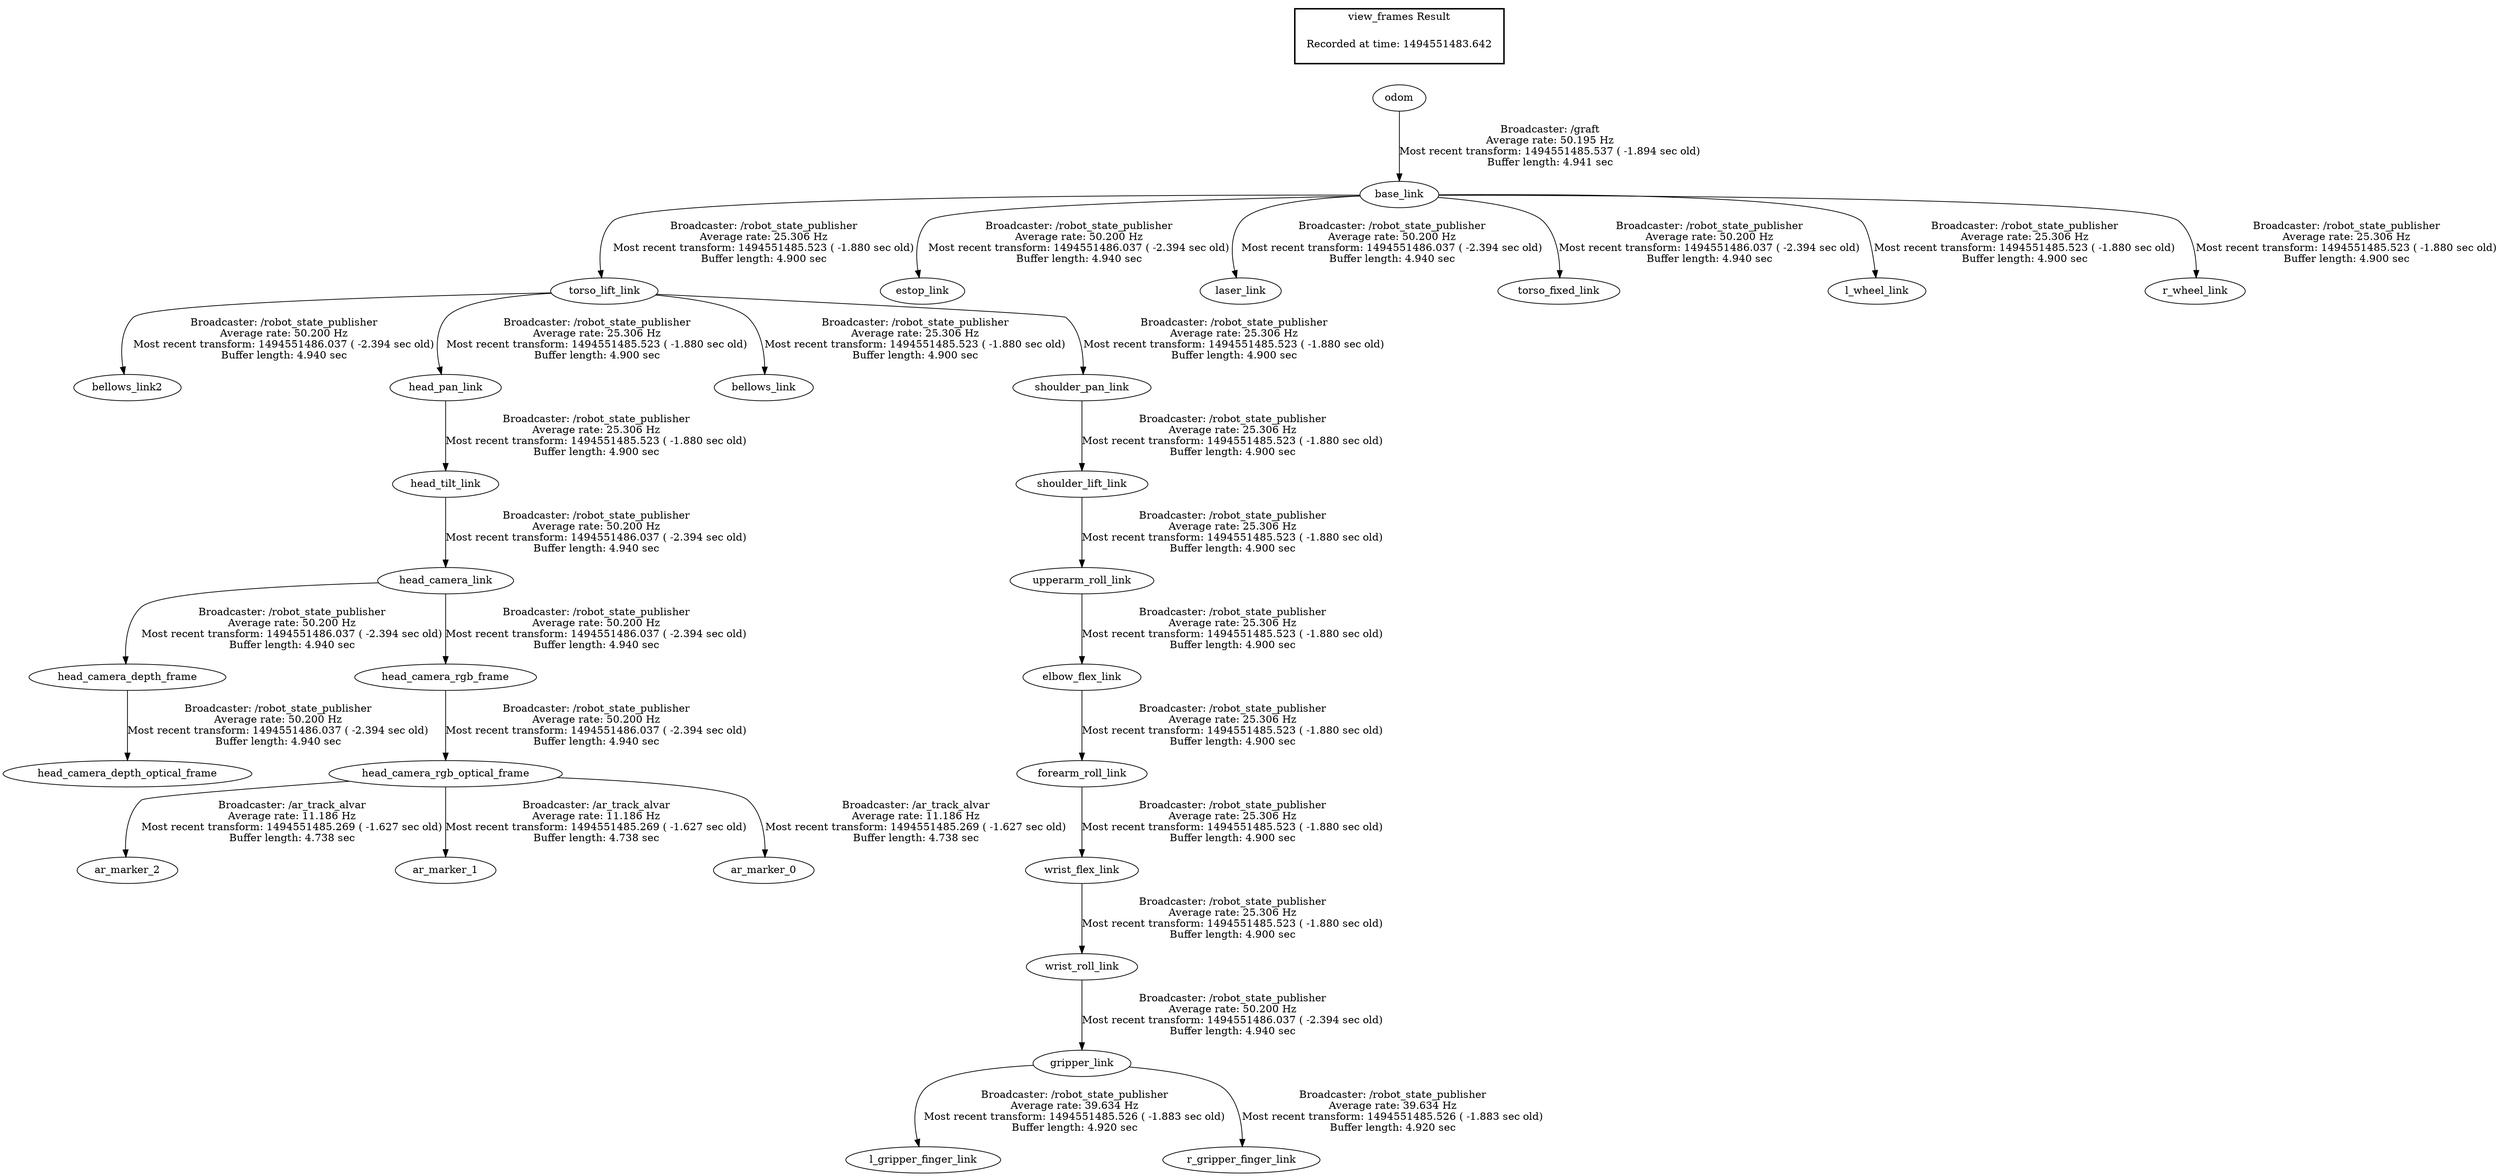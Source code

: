 digraph G {
"torso_lift_link" -> "bellows_link2"[label="Broadcaster: /robot_state_publisher\nAverage rate: 50.200 Hz\nMost recent transform: 1494551486.037 ( -2.394 sec old)\nBuffer length: 4.940 sec\n"];
"base_link" -> "torso_lift_link"[label="Broadcaster: /robot_state_publisher\nAverage rate: 25.306 Hz\nMost recent transform: 1494551485.523 ( -1.880 sec old)\nBuffer length: 4.900 sec\n"];
"base_link" -> "estop_link"[label="Broadcaster: /robot_state_publisher\nAverage rate: 50.200 Hz\nMost recent transform: 1494551486.037 ( -2.394 sec old)\nBuffer length: 4.940 sec\n"];
"odom" -> "base_link"[label="Broadcaster: /graft\nAverage rate: 50.195 Hz\nMost recent transform: 1494551485.537 ( -1.894 sec old)\nBuffer length: 4.941 sec\n"];
"wrist_roll_link" -> "gripper_link"[label="Broadcaster: /robot_state_publisher\nAverage rate: 50.200 Hz\nMost recent transform: 1494551486.037 ( -2.394 sec old)\nBuffer length: 4.940 sec\n"];
"wrist_flex_link" -> "wrist_roll_link"[label="Broadcaster: /robot_state_publisher\nAverage rate: 25.306 Hz\nMost recent transform: 1494551485.523 ( -1.880 sec old)\nBuffer length: 4.900 sec\n"];
"head_camera_link" -> "head_camera_depth_frame"[label="Broadcaster: /robot_state_publisher\nAverage rate: 50.200 Hz\nMost recent transform: 1494551486.037 ( -2.394 sec old)\nBuffer length: 4.940 sec\n"];
"head_tilt_link" -> "head_camera_link"[label="Broadcaster: /robot_state_publisher\nAverage rate: 50.200 Hz\nMost recent transform: 1494551486.037 ( -2.394 sec old)\nBuffer length: 4.940 sec\n"];
"head_camera_depth_frame" -> "head_camera_depth_optical_frame"[label="Broadcaster: /robot_state_publisher\nAverage rate: 50.200 Hz\nMost recent transform: 1494551486.037 ( -2.394 sec old)\nBuffer length: 4.940 sec\n"];
"head_pan_link" -> "head_tilt_link"[label="Broadcaster: /robot_state_publisher\nAverage rate: 25.306 Hz\nMost recent transform: 1494551485.523 ( -1.880 sec old)\nBuffer length: 4.900 sec\n"];
"head_camera_link" -> "head_camera_rgb_frame"[label="Broadcaster: /robot_state_publisher\nAverage rate: 50.200 Hz\nMost recent transform: 1494551486.037 ( -2.394 sec old)\nBuffer length: 4.940 sec\n"];
"head_camera_rgb_frame" -> "head_camera_rgb_optical_frame"[label="Broadcaster: /robot_state_publisher\nAverage rate: 50.200 Hz\nMost recent transform: 1494551486.037 ( -2.394 sec old)\nBuffer length: 4.940 sec\n"];
"base_link" -> "laser_link"[label="Broadcaster: /robot_state_publisher\nAverage rate: 50.200 Hz\nMost recent transform: 1494551486.037 ( -2.394 sec old)\nBuffer length: 4.940 sec\n"];
"base_link" -> "torso_fixed_link"[label="Broadcaster: /robot_state_publisher\nAverage rate: 50.200 Hz\nMost recent transform: 1494551486.037 ( -2.394 sec old)\nBuffer length: 4.940 sec\n"];
"gripper_link" -> "l_gripper_finger_link"[label="Broadcaster: /robot_state_publisher\nAverage rate: 39.634 Hz\nMost recent transform: 1494551485.526 ( -1.883 sec old)\nBuffer length: 4.920 sec\n"];
"gripper_link" -> "r_gripper_finger_link"[label="Broadcaster: /robot_state_publisher\nAverage rate: 39.634 Hz\nMost recent transform: 1494551485.526 ( -1.883 sec old)\nBuffer length: 4.920 sec\n"];
"torso_lift_link" -> "bellows_link"[label="Broadcaster: /robot_state_publisher\nAverage rate: 25.306 Hz\nMost recent transform: 1494551485.523 ( -1.880 sec old)\nBuffer length: 4.900 sec\n"];
"upperarm_roll_link" -> "elbow_flex_link"[label="Broadcaster: /robot_state_publisher\nAverage rate: 25.306 Hz\nMost recent transform: 1494551485.523 ( -1.880 sec old)\nBuffer length: 4.900 sec\n"];
"shoulder_lift_link" -> "upperarm_roll_link"[label="Broadcaster: /robot_state_publisher\nAverage rate: 25.306 Hz\nMost recent transform: 1494551485.523 ( -1.880 sec old)\nBuffer length: 4.900 sec\n"];
"elbow_flex_link" -> "forearm_roll_link"[label="Broadcaster: /robot_state_publisher\nAverage rate: 25.306 Hz\nMost recent transform: 1494551485.523 ( -1.880 sec old)\nBuffer length: 4.900 sec\n"];
"torso_lift_link" -> "head_pan_link"[label="Broadcaster: /robot_state_publisher\nAverage rate: 25.306 Hz\nMost recent transform: 1494551485.523 ( -1.880 sec old)\nBuffer length: 4.900 sec\n"];
"base_link" -> "l_wheel_link"[label="Broadcaster: /robot_state_publisher\nAverage rate: 25.306 Hz\nMost recent transform: 1494551485.523 ( -1.880 sec old)\nBuffer length: 4.900 sec\n"];
"base_link" -> "r_wheel_link"[label="Broadcaster: /robot_state_publisher\nAverage rate: 25.306 Hz\nMost recent transform: 1494551485.523 ( -1.880 sec old)\nBuffer length: 4.900 sec\n"];
"shoulder_pan_link" -> "shoulder_lift_link"[label="Broadcaster: /robot_state_publisher\nAverage rate: 25.306 Hz\nMost recent transform: 1494551485.523 ( -1.880 sec old)\nBuffer length: 4.900 sec\n"];
"torso_lift_link" -> "shoulder_pan_link"[label="Broadcaster: /robot_state_publisher\nAverage rate: 25.306 Hz\nMost recent transform: 1494551485.523 ( -1.880 sec old)\nBuffer length: 4.900 sec\n"];
"forearm_roll_link" -> "wrist_flex_link"[label="Broadcaster: /robot_state_publisher\nAverage rate: 25.306 Hz\nMost recent transform: 1494551485.523 ( -1.880 sec old)\nBuffer length: 4.900 sec\n"];
"head_camera_rgb_optical_frame" -> "ar_marker_2"[label="Broadcaster: /ar_track_alvar\nAverage rate: 11.186 Hz\nMost recent transform: 1494551485.269 ( -1.627 sec old)\nBuffer length: 4.738 sec\n"];
"head_camera_rgb_optical_frame" -> "ar_marker_1"[label="Broadcaster: /ar_track_alvar\nAverage rate: 11.186 Hz\nMost recent transform: 1494551485.269 ( -1.627 sec old)\nBuffer length: 4.738 sec\n"];
"head_camera_rgb_optical_frame" -> "ar_marker_0"[label="Broadcaster: /ar_track_alvar\nAverage rate: 11.186 Hz\nMost recent transform: 1494551485.269 ( -1.627 sec old)\nBuffer length: 4.738 sec\n"];
edge [style=invis];
 subgraph cluster_legend { style=bold; color=black; label ="view_frames Result";
"Recorded at time: 1494551483.642"[ shape=plaintext ] ;
 }->"odom";
}